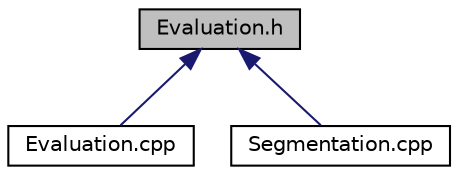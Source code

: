 digraph "Evaluation.h"
{
 // LATEX_PDF_SIZE
  edge [fontname="Helvetica",fontsize="10",labelfontname="Helvetica",labelfontsize="10"];
  node [fontname="Helvetica",fontsize="10",shape=record];
  Node1 [label="Evaluation.h",height=0.2,width=0.4,color="black", fillcolor="grey75", style="filled", fontcolor="black",tooltip="The evaluation header, which declares all methods requires to evaluate tree masks after segmentation ..."];
  Node1 -> Node2 [dir="back",color="midnightblue",fontsize="10",style="solid",fontname="Helvetica"];
  Node2 [label="Evaluation.cpp",height=0.2,width=0.4,color="black", fillcolor="white", style="filled",URL="$Evaluation_8cpp.html",tooltip="The evaluation definition file, which defines all methods requires to evaluate tree masks after segme..."];
  Node1 -> Node3 [dir="back",color="midnightblue",fontsize="10",style="solid",fontname="Helvetica"];
  Node3 [label="Segmentation.cpp",height=0.2,width=0.4,color="black", fillcolor="white", style="filled",URL="$Segmentation_8cpp.html",tooltip="The segmentation definition file, which defines the methods to be used when segmenting DEMs."];
}
